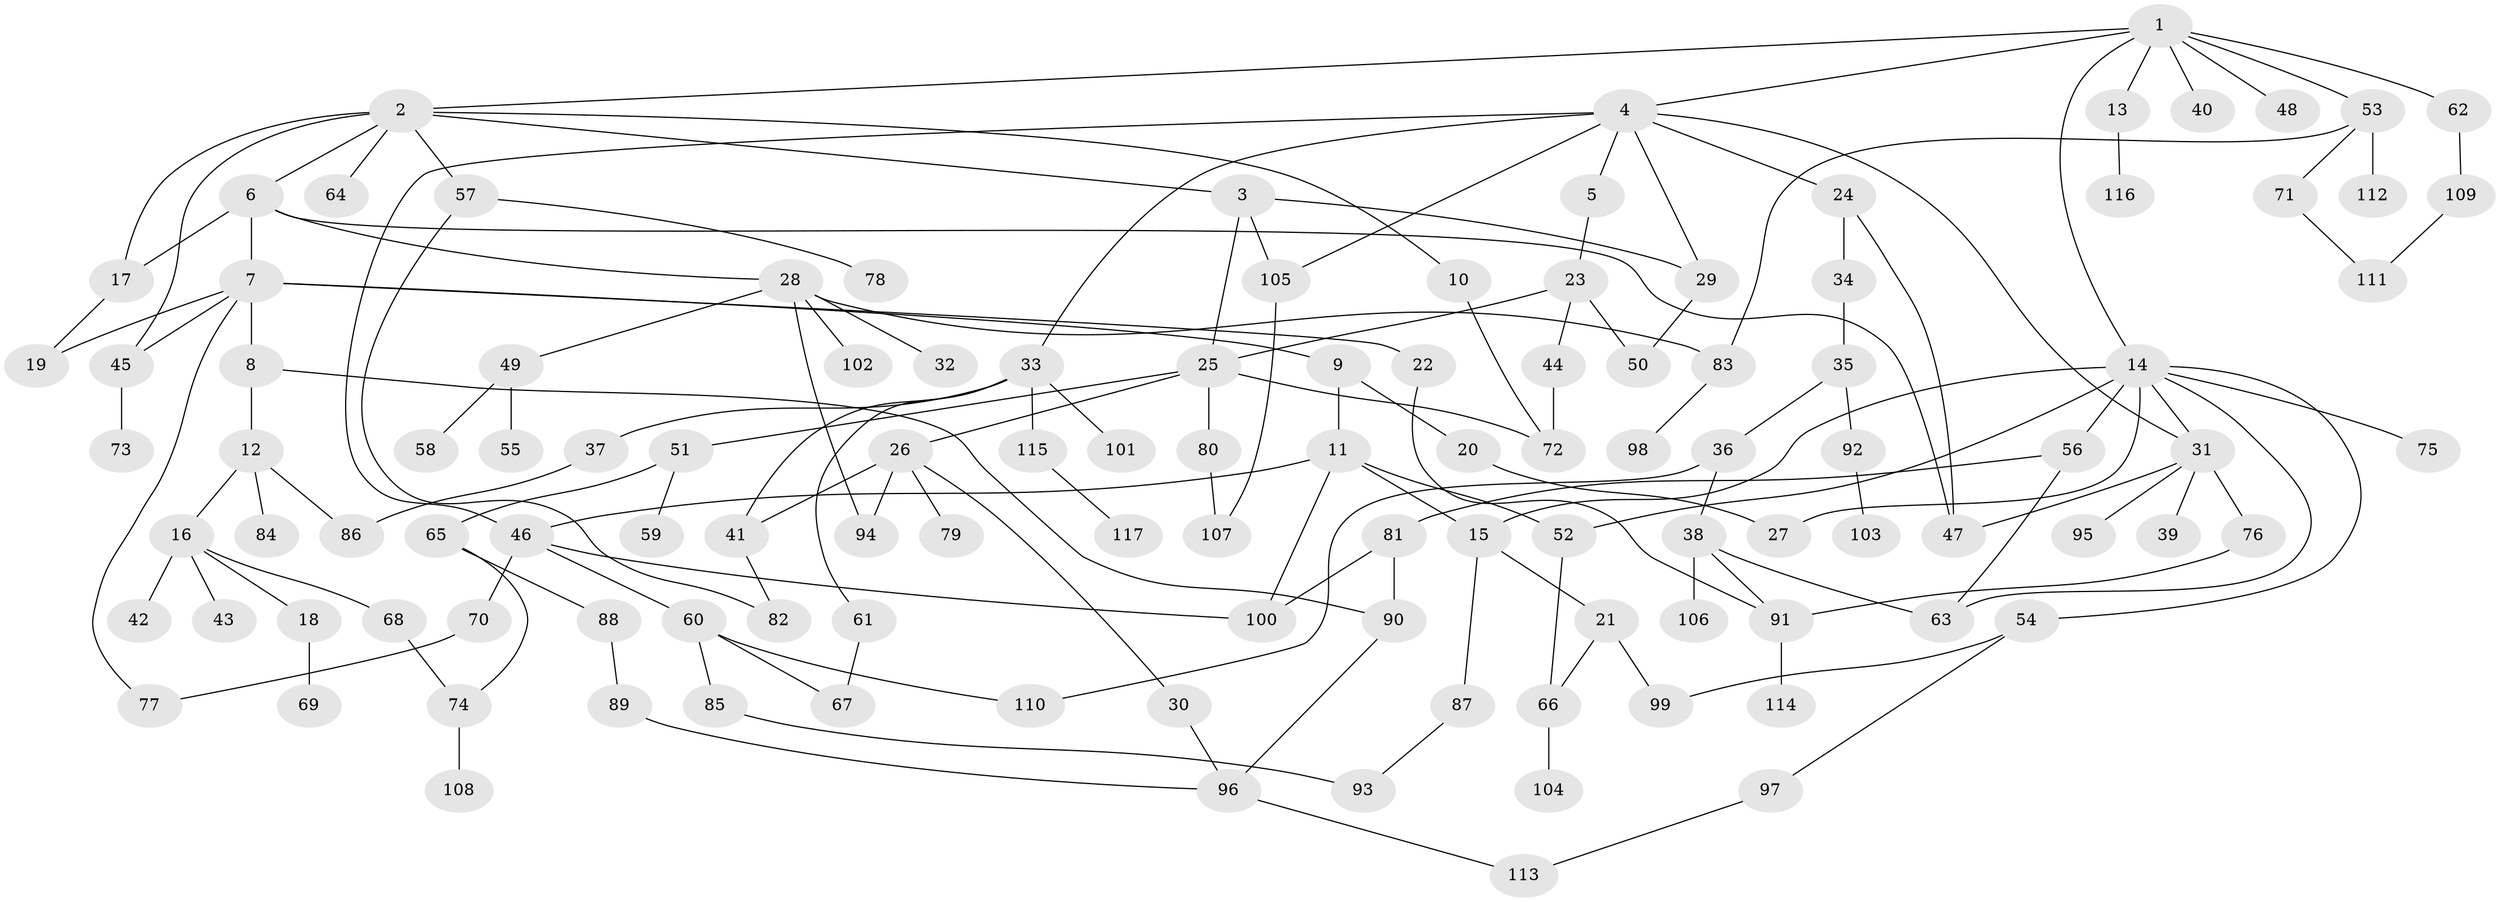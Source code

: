 // coarse degree distribution, {7: 0.0847457627118644, 4: 0.11864406779661017, 8: 0.01694915254237288, 3: 0.22033898305084745, 2: 0.3050847457627119, 1: 0.15254237288135594, 6: 0.01694915254237288, 5: 0.0847457627118644}
// Generated by graph-tools (version 1.1) at 2025/49/03/04/25 22:49:02]
// undirected, 117 vertices, 156 edges
graph export_dot {
  node [color=gray90,style=filled];
  1;
  2;
  3;
  4;
  5;
  6;
  7;
  8;
  9;
  10;
  11;
  12;
  13;
  14;
  15;
  16;
  17;
  18;
  19;
  20;
  21;
  22;
  23;
  24;
  25;
  26;
  27;
  28;
  29;
  30;
  31;
  32;
  33;
  34;
  35;
  36;
  37;
  38;
  39;
  40;
  41;
  42;
  43;
  44;
  45;
  46;
  47;
  48;
  49;
  50;
  51;
  52;
  53;
  54;
  55;
  56;
  57;
  58;
  59;
  60;
  61;
  62;
  63;
  64;
  65;
  66;
  67;
  68;
  69;
  70;
  71;
  72;
  73;
  74;
  75;
  76;
  77;
  78;
  79;
  80;
  81;
  82;
  83;
  84;
  85;
  86;
  87;
  88;
  89;
  90;
  91;
  92;
  93;
  94;
  95;
  96;
  97;
  98;
  99;
  100;
  101;
  102;
  103;
  104;
  105;
  106;
  107;
  108;
  109;
  110;
  111;
  112;
  113;
  114;
  115;
  116;
  117;
  1 -- 2;
  1 -- 4;
  1 -- 13;
  1 -- 14;
  1 -- 40;
  1 -- 48;
  1 -- 53;
  1 -- 62;
  2 -- 3;
  2 -- 6;
  2 -- 10;
  2 -- 17;
  2 -- 57;
  2 -- 64;
  2 -- 45;
  3 -- 25;
  3 -- 105;
  3 -- 29;
  4 -- 5;
  4 -- 24;
  4 -- 29;
  4 -- 31;
  4 -- 33;
  4 -- 46;
  4 -- 105;
  5 -- 23;
  6 -- 7;
  6 -- 28;
  6 -- 17;
  6 -- 47;
  7 -- 8;
  7 -- 9;
  7 -- 22;
  7 -- 45;
  7 -- 77;
  7 -- 19;
  8 -- 12;
  8 -- 90;
  9 -- 11;
  9 -- 20;
  10 -- 72;
  11 -- 52;
  11 -- 15;
  11 -- 46;
  11 -- 100;
  12 -- 16;
  12 -- 84;
  12 -- 86;
  13 -- 116;
  14 -- 15;
  14 -- 54;
  14 -- 56;
  14 -- 63;
  14 -- 75;
  14 -- 52;
  14 -- 31;
  14 -- 27;
  15 -- 21;
  15 -- 87;
  16 -- 18;
  16 -- 42;
  16 -- 43;
  16 -- 68;
  17 -- 19;
  18 -- 69;
  20 -- 27;
  21 -- 66;
  21 -- 99;
  22 -- 91;
  23 -- 44;
  23 -- 50;
  23 -- 25;
  24 -- 34;
  24 -- 47;
  25 -- 26;
  25 -- 51;
  25 -- 80;
  25 -- 72;
  26 -- 30;
  26 -- 79;
  26 -- 94;
  26 -- 41;
  28 -- 32;
  28 -- 49;
  28 -- 83;
  28 -- 102;
  28 -- 94;
  29 -- 50;
  30 -- 96;
  31 -- 39;
  31 -- 47;
  31 -- 76;
  31 -- 95;
  33 -- 37;
  33 -- 41;
  33 -- 61;
  33 -- 101;
  33 -- 115;
  34 -- 35;
  35 -- 36;
  35 -- 92;
  36 -- 38;
  36 -- 110;
  37 -- 86;
  38 -- 106;
  38 -- 63;
  38 -- 91;
  41 -- 82;
  44 -- 72;
  45 -- 73;
  46 -- 60;
  46 -- 70;
  46 -- 100;
  49 -- 55;
  49 -- 58;
  51 -- 59;
  51 -- 65;
  52 -- 66;
  53 -- 71;
  53 -- 112;
  53 -- 83;
  54 -- 97;
  54 -- 99;
  56 -- 81;
  56 -- 63;
  57 -- 78;
  57 -- 82;
  60 -- 85;
  60 -- 110;
  60 -- 67;
  61 -- 67;
  62 -- 109;
  65 -- 74;
  65 -- 88;
  66 -- 104;
  68 -- 74;
  70 -- 77;
  71 -- 111;
  74 -- 108;
  76 -- 91;
  80 -- 107;
  81 -- 100;
  81 -- 90;
  83 -- 98;
  85 -- 93;
  87 -- 93;
  88 -- 89;
  89 -- 96;
  90 -- 96;
  91 -- 114;
  92 -- 103;
  96 -- 113;
  97 -- 113;
  105 -- 107;
  109 -- 111;
  115 -- 117;
}
